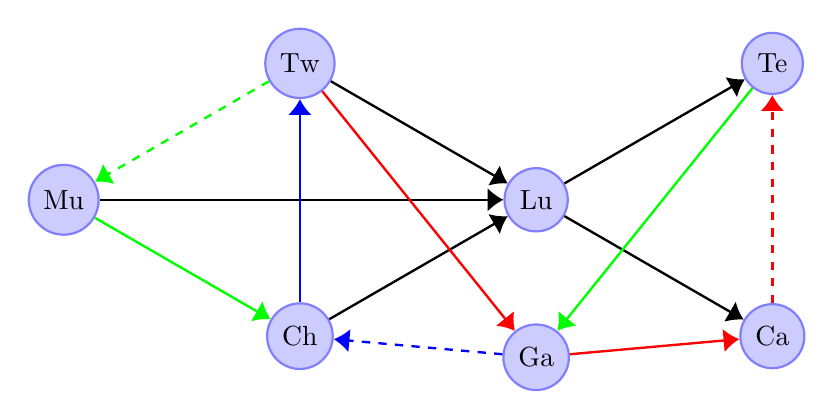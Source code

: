 \tikzstyle{vertex} = [
	shape=circle,  
	draw=blue!50, %draw the border to the node
	fill=blue!20, %fill the space of the node
	thick,
	minimum size=4mm, %minimum size of the nodes
	distance=1cm
];
\pgfarrowsdeclare{directEdge}{directEdge}{%
	\arrowsize=0.2pt
	\advance\arrowsize by .5\pgflinewidth
	\pgfarrowsleftextend{-4\arrowsize-.5\pgflinewidth}
	\pgfarrowsrightextend{.5\pgflinewidth}
}{%
	\arrowsize=1pt
	\advance\arrowsize by .5\pgflinewidth
	\pgfsetdash{}{0pt} % do not dash
	\pgfsetroundjoin % fix join
	\pgfsetroundcap % fix cap
	\pgfpathmoveto{\pgfpointorigin}
	\pgfpathlineto{\pgfpoint{-6\arrowsize}{2.2\arrowsize}}
	\pgfpathlineto{\pgfpoint{-6\arrowsize}{-2.2\arrowsize}}
	\pgfpathclose
	\pgfusepathqfill
}

\begin{scope}[scale=1.0,shift={(-3,0)}]
	\node[vertex](Tw) at (60:2.0cm) {Tw};
	\node[vertex](Mu) at (180:2.0cm) {Mu};
	\node[vertex](Ch) at (-60:2.0cm) {Ch};
\end{scope}

\begin{scope}[scale=1.0,shift={(3,0)}]
	\node[vertex](Lu) at (180:2.0cm) {Lu};
	\node[vertex](Ca) at (-60:2.0cm) {Ca};
	\node[vertex](Te) at (+60:2.0cm) {Te};
\end{scope}

\begin{scope}[scale=1.0,shift={(3,-2)}]
	\node[vertex](Ga) at (180:2.0cm) {Ga};
\end{scope}

%mandatory constraints
\draw[-{Latex[length=2mm,width=3mm]}, line width=0.3mm, color=black]
	(Tw) edge[] (Lu)
	(Ch) edge[] (Lu)
	(Mu) edge[] (Lu)
	(Lu) edge[] (Te)
	(Lu) edge[] (Ca)
;

%first tourist
\draw[-{Latex[length=2mm,width=3mm]}, line width=0.3mm, color=red]
	(Tw) edge[] (Ga)
	(Ga) edge[] (Ca)
	(Ca) edge[dashed] (Te)
;
	
%second tourist
\draw[-{Latex[length=2mm,width=3mm]}, line width=0.3mm, color=green]
	(Tw) edge[dashed] (Mu)
	(Mu) edge[] (Ch)
	(Te) edge[] (Ga)
;

%third tourist
\draw[-{Latex[length=2mm,width=3mm]}, line width=0.3mm, color=blue]
	(Ga) edge[dashed] (Ch)
	(Ch) edge[] (Tw)
;

